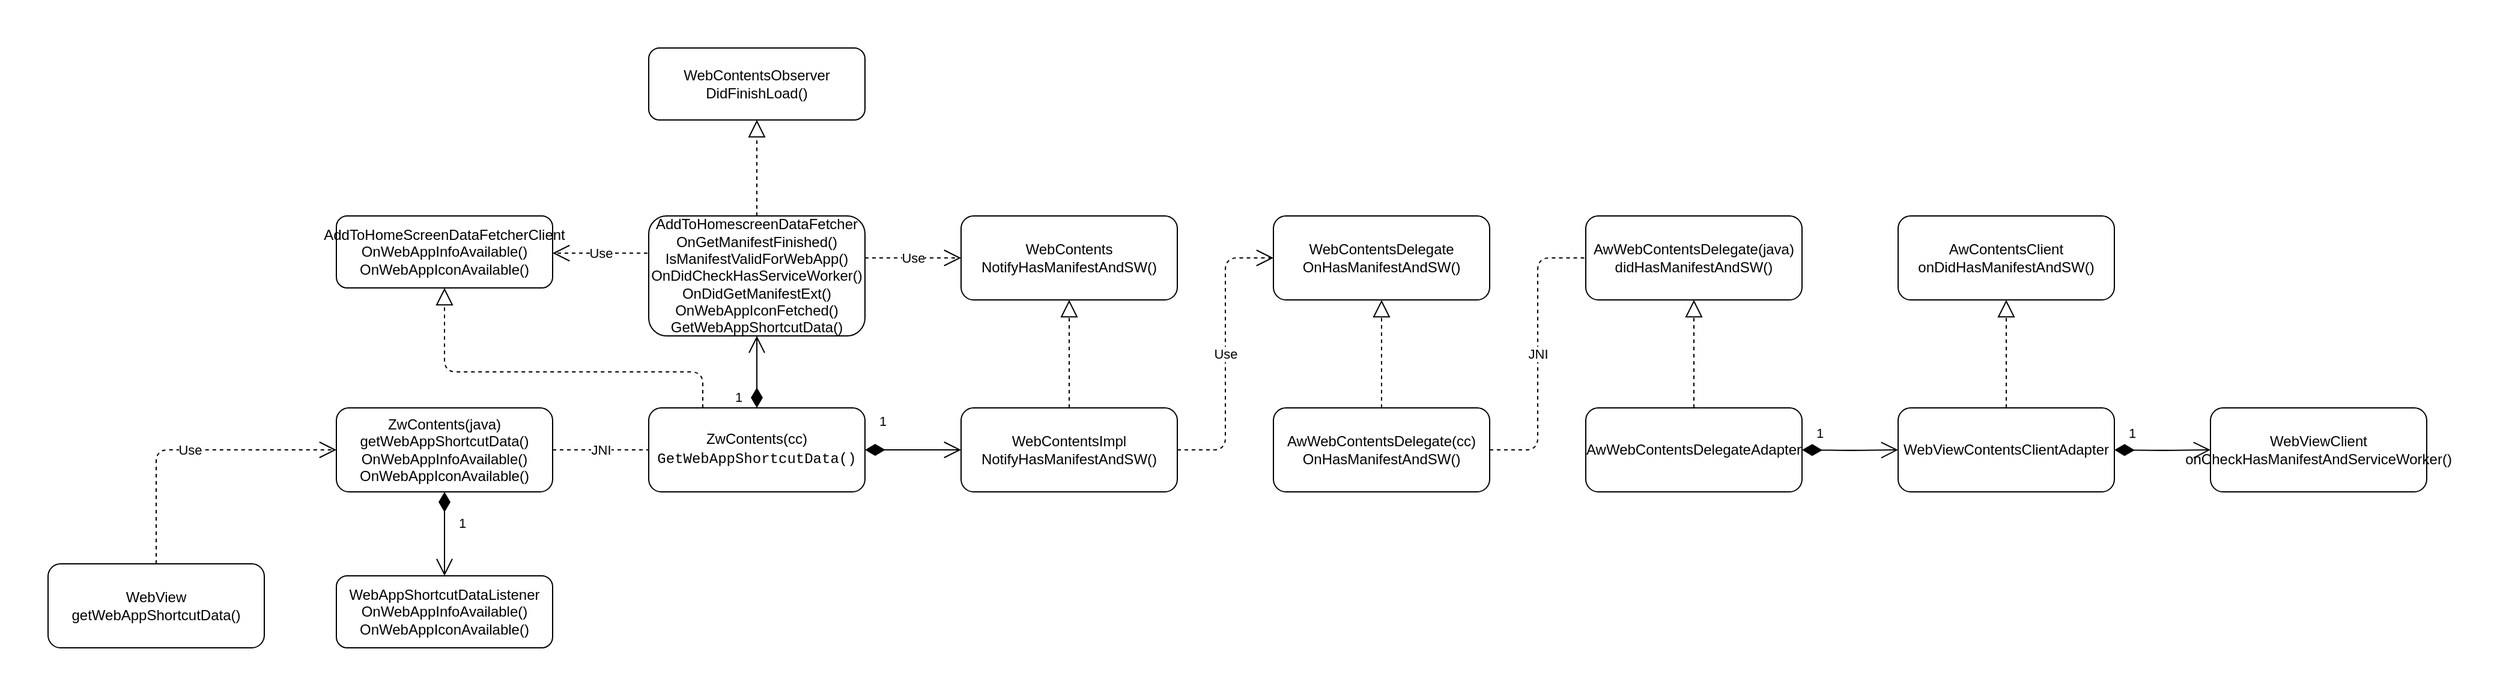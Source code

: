 <mxfile version="13.9.9" type="device" pages="2"><diagram id="fWgQvy2AXTeoK2Y2a58n" name="第 1 页"><mxGraphModel dx="1773" dy="636" grid="1" gridSize="10" guides="1" tooltips="1" connect="1" arrows="1" fold="1" page="1" pageScale="1" pageWidth="827" pageHeight="1169" background="#ffffff" math="0" shadow="0"><root><mxCell id="0"/><mxCell id="1" parent="0"/><mxCell id="uhXIe-MwnHITnV6KY4qM-37" value="" style="html=1;strokeColor=none;" vertex="1" parent="1"><mxGeometry x="-180" y="20" width="2080" height="580" as="geometry"/></mxCell><mxCell id="uhXIe-MwnHITnV6KY4qM-1" value="ZwContents(cc)&lt;br&gt;&lt;div style=&quot;font-family: &amp;#34;menlo&amp;#34; , &amp;#34;monaco&amp;#34; , &amp;#34;courier new&amp;#34; , monospace ; line-height: 18px&quot;&gt;GetWebAppShortcutData()&lt;/div&gt;" style="rounded=1;whiteSpace=wrap;html=1;" vertex="1" parent="1"><mxGeometry x="360" y="360" width="180" height="70" as="geometry"/></mxCell><mxCell id="uhXIe-MwnHITnV6KY4qM-2" value="AddToHomescreenDataFetcher&lt;br&gt;OnGetManifestFinished()&lt;br&gt;IsManifestValidForWebApp()&lt;br&gt;OnDidCheckHasServiceWorker()&lt;br&gt;OnDidGetManifestExt()&lt;br&gt;OnWebAppIconFetched()&lt;br&gt;GetWebAppShortcutData()" style="rounded=1;whiteSpace=wrap;html=1;" vertex="1" parent="1"><mxGeometry x="360" y="200" width="180" height="100" as="geometry"/></mxCell><mxCell id="uhXIe-MwnHITnV6KY4qM-3" value="WebContentsObserver&lt;br&gt;DidFinishLoad()" style="rounded=1;whiteSpace=wrap;html=1;" vertex="1" parent="1"><mxGeometry x="360" y="60" width="180" height="60" as="geometry"/></mxCell><mxCell id="uhXIe-MwnHITnV6KY4qM-4" value="AddToHomeScreenDataFetcherClient&lt;br&gt;OnWebAppInfoAvailable()&lt;br&gt;OnWebAppIconAvailable()" style="rounded=1;whiteSpace=wrap;html=1;" vertex="1" parent="1"><mxGeometry x="100" y="200" width="180" height="60" as="geometry"/></mxCell><mxCell id="uhXIe-MwnHITnV6KY4qM-5" value="ZwContents(java)&lt;br&gt;getWebAppShortcutData()&lt;br&gt;OnWebAppInfoAvailable()&lt;br&gt;OnWebAppIconAvailable()" style="rounded=1;whiteSpace=wrap;html=1;" vertex="1" parent="1"><mxGeometry x="100" y="360" width="180" height="70" as="geometry"/></mxCell><mxCell id="uhXIe-MwnHITnV6KY4qM-6" value="WebAppShortcutDataListener&lt;br&gt;OnWebAppInfoAvailable()&lt;br&gt;OnWebAppIconAvailable()" style="rounded=1;whiteSpace=wrap;html=1;" vertex="1" parent="1"><mxGeometry x="100" y="500" width="180" height="60" as="geometry"/></mxCell><mxCell id="uhXIe-MwnHITnV6KY4qM-7" value="" style="endArrow=block;dashed=1;endFill=0;endSize=12;html=1;entryX=0.5;entryY=1;entryDx=0;entryDy=0;" edge="1" parent="1" source="uhXIe-MwnHITnV6KY4qM-2" target="uhXIe-MwnHITnV6KY4qM-3"><mxGeometry width="160" relative="1" as="geometry"><mxPoint x="70" y="260" as="sourcePoint"/><mxPoint x="230" y="260" as="targetPoint"/></mxGeometry></mxCell><mxCell id="uhXIe-MwnHITnV6KY4qM-8" value="WebContents&lt;br&gt;NotifyHasManifestAndSW()" style="rounded=1;whiteSpace=wrap;html=1;" vertex="1" parent="1"><mxGeometry x="620" y="200" width="180" height="70" as="geometry"/></mxCell><mxCell id="uhXIe-MwnHITnV6KY4qM-9" value="WebContentsImpl&lt;br&gt;NotifyHasManifestAndSW()" style="rounded=1;whiteSpace=wrap;html=1;" vertex="1" parent="1"><mxGeometry x="620" y="360" width="180" height="70" as="geometry"/></mxCell><mxCell id="uhXIe-MwnHITnV6KY4qM-10" value="WebContentsDelegate&lt;br&gt;OnHasManifestAndSW()" style="rounded=1;whiteSpace=wrap;html=1;" vertex="1" parent="1"><mxGeometry x="880" y="200" width="180" height="70" as="geometry"/></mxCell><mxCell id="uhXIe-MwnHITnV6KY4qM-11" value="" style="endArrow=block;dashed=1;endFill=0;endSize=12;html=1;entryX=0.5;entryY=1;entryDx=0;entryDy=0;exitX=0.25;exitY=0;exitDx=0;exitDy=0;" edge="1" parent="1" source="uhXIe-MwnHITnV6KY4qM-1" target="uhXIe-MwnHITnV6KY4qM-4"><mxGeometry width="160" relative="1" as="geometry"><mxPoint x="440" y="410" as="sourcePoint"/><mxPoint x="570" y="280" as="targetPoint"/><Array as="points"><mxPoint x="405" y="330"/><mxPoint x="190" y="330"/></Array></mxGeometry></mxCell><mxCell id="uhXIe-MwnHITnV6KY4qM-12" value="AwWebContentsDelegate(cc)&lt;br&gt;OnHasManifestAndSW()" style="rounded=1;whiteSpace=wrap;html=1;" vertex="1" parent="1"><mxGeometry x="880" y="360" width="180" height="70" as="geometry"/></mxCell><mxCell id="uhXIe-MwnHITnV6KY4qM-13" value="AwWebContentsDelegate(java)&lt;br&gt;didHasManifestAndSW()" style="rounded=1;whiteSpace=wrap;html=1;" vertex="1" parent="1"><mxGeometry x="1140" y="200" width="180" height="70" as="geometry"/></mxCell><mxCell id="uhXIe-MwnHITnV6KY4qM-14" value="WebViewContentsClientAdapter" style="rounded=1;whiteSpace=wrap;html=1;" vertex="1" parent="1"><mxGeometry x="1400" y="360" width="180" height="70" as="geometry"/></mxCell><mxCell id="uhXIe-MwnHITnV6KY4qM-16" value="WebViewClient&lt;br&gt;onCheckHasManifestAndServiceWorker()" style="rounded=1;whiteSpace=wrap;html=1;" vertex="1" parent="1"><mxGeometry x="1660" y="360" width="180" height="70" as="geometry"/></mxCell><mxCell id="uhXIe-MwnHITnV6KY4qM-17" value="1" style="endArrow=open;html=1;endSize=12;startArrow=diamondThin;startSize=14;startFill=1;edgeStyle=orthogonalEdgeStyle;align=left;verticalAlign=bottom;exitX=0.5;exitY=0;exitDx=0;exitDy=0;entryX=0.5;entryY=1;entryDx=0;entryDy=0;" edge="1" parent="1" source="uhXIe-MwnHITnV6KY4qM-1" target="uhXIe-MwnHITnV6KY4qM-2"><mxGeometry x="-1" y="20" relative="1" as="geometry"><mxPoint x="410" y="380" as="sourcePoint"/><mxPoint x="550" y="350" as="targetPoint"/><mxPoint as="offset"/></mxGeometry></mxCell><mxCell id="uhXIe-MwnHITnV6KY4qM-18" value="1" style="endArrow=open;html=1;endSize=12;startArrow=diamondThin;startSize=14;startFill=1;edgeStyle=orthogonalEdgeStyle;align=left;verticalAlign=bottom;exitX=0.5;exitY=1;exitDx=0;exitDy=0;entryX=0.5;entryY=0;entryDx=0;entryDy=0;" edge="1" parent="1" source="uhXIe-MwnHITnV6KY4qM-5" target="uhXIe-MwnHITnV6KY4qM-6"><mxGeometry y="10" relative="1" as="geometry"><mxPoint x="70" y="280" as="sourcePoint"/><mxPoint x="230" y="280" as="targetPoint"/><mxPoint as="offset"/></mxGeometry></mxCell><mxCell id="uhXIe-MwnHITnV6KY4qM-19" value="WebView&lt;br&gt;getWebAppShortcutData()" style="rounded=1;whiteSpace=wrap;html=1;" vertex="1" parent="1"><mxGeometry x="-140" y="490" width="180" height="70" as="geometry"/></mxCell><mxCell id="uhXIe-MwnHITnV6KY4qM-20" value="AwWebContentsDelegateAdapter&lt;br&gt;" style="rounded=1;whiteSpace=wrap;html=1;" vertex="1" parent="1"><mxGeometry x="1140" y="360" width="180" height="70" as="geometry"/></mxCell><mxCell id="uhXIe-MwnHITnV6KY4qM-21" value="AwContentsClient&lt;br&gt;onDidHasManifestAndSW()" style="rounded=1;whiteSpace=wrap;html=1;" vertex="1" parent="1"><mxGeometry x="1400" y="200" width="180" height="70" as="geometry"/></mxCell><mxCell id="uhXIe-MwnHITnV6KY4qM-23" value="" style="endArrow=block;dashed=1;endFill=0;endSize=12;html=1;entryX=0.5;entryY=1;entryDx=0;entryDy=0;exitX=0.5;exitY=0;exitDx=0;exitDy=0;" edge="1" parent="1" source="uhXIe-MwnHITnV6KY4qM-9" target="uhXIe-MwnHITnV6KY4qM-8"><mxGeometry width="160" relative="1" as="geometry"><mxPoint x="640" y="350" as="sourcePoint"/><mxPoint x="800" y="350" as="targetPoint"/></mxGeometry></mxCell><mxCell id="uhXIe-MwnHITnV6KY4qM-24" value="" style="endArrow=block;dashed=1;endFill=0;endSize=12;html=1;entryX=0.5;entryY=1;entryDx=0;entryDy=0;exitX=0.5;exitY=0;exitDx=0;exitDy=0;" edge="1" parent="1" source="uhXIe-MwnHITnV6KY4qM-12" target="uhXIe-MwnHITnV6KY4qM-10"><mxGeometry width="160" relative="1" as="geometry"><mxPoint x="770" y="350" as="sourcePoint"/><mxPoint x="930" y="350" as="targetPoint"/></mxGeometry></mxCell><mxCell id="uhXIe-MwnHITnV6KY4qM-26" value="Use" style="endArrow=open;endSize=12;dashed=1;html=1;entryX=0;entryY=0.5;entryDx=0;entryDy=0;exitX=1;exitY=0.5;exitDx=0;exitDy=0;" edge="1" parent="1" source="uhXIe-MwnHITnV6KY4qM-9" target="uhXIe-MwnHITnV6KY4qM-10"><mxGeometry width="160" relative="1" as="geometry"><mxPoint x="670" y="410" as="sourcePoint"/><mxPoint x="830" y="410" as="targetPoint"/><Array as="points"><mxPoint x="840" y="395"/><mxPoint x="840" y="235"/></Array></mxGeometry></mxCell><mxCell id="uhXIe-MwnHITnV6KY4qM-27" value="1" style="endArrow=open;html=1;endSize=12;startArrow=diamondThin;startSize=14;startFill=1;edgeStyle=orthogonalEdgeStyle;align=left;verticalAlign=bottom;exitX=1;exitY=0.5;exitDx=0;exitDy=0;entryX=0;entryY=0.5;entryDx=0;entryDy=0;" edge="1" parent="1" source="uhXIe-MwnHITnV6KY4qM-1" target="uhXIe-MwnHITnV6KY4qM-9"><mxGeometry x="-0.75" y="15" relative="1" as="geometry"><mxPoint x="460" y="370" as="sourcePoint"/><mxPoint x="460" y="300" as="targetPoint"/><mxPoint as="offset"/></mxGeometry></mxCell><mxCell id="uhXIe-MwnHITnV6KY4qM-28" value="JNI" style="endArrow=none;dashed=1;html=1;exitX=1;exitY=0.5;exitDx=0;exitDy=0;entryX=0;entryY=0.5;entryDx=0;entryDy=0;" edge="1" parent="1" source="uhXIe-MwnHITnV6KY4qM-5" target="uhXIe-MwnHITnV6KY4qM-1"><mxGeometry width="50" height="50" relative="1" as="geometry"><mxPoint x="470" y="540" as="sourcePoint"/><mxPoint x="520" y="490" as="targetPoint"/></mxGeometry></mxCell><mxCell id="uhXIe-MwnHITnV6KY4qM-29" value="JNI" style="endArrow=none;dashed=1;html=1;exitX=1;exitY=0.5;exitDx=0;exitDy=0;entryX=0;entryY=0.5;entryDx=0;entryDy=0;" edge="1" parent="1" source="uhXIe-MwnHITnV6KY4qM-12" target="uhXIe-MwnHITnV6KY4qM-13"><mxGeometry width="50" height="50" relative="1" as="geometry"><mxPoint x="1170" y="500" as="sourcePoint"/><mxPoint x="1140" y="395" as="targetPoint"/><Array as="points"><mxPoint x="1100" y="395"/><mxPoint x="1100" y="235"/></Array></mxGeometry></mxCell><mxCell id="uhXIe-MwnHITnV6KY4qM-30" value="" style="endArrow=block;dashed=1;endFill=0;endSize=12;html=1;entryX=0.5;entryY=1;entryDx=0;entryDy=0;exitX=0.5;exitY=0;exitDx=0;exitDy=0;" edge="1" parent="1" source="uhXIe-MwnHITnV6KY4qM-20" target="uhXIe-MwnHITnV6KY4qM-13"><mxGeometry width="160" relative="1" as="geometry"><mxPoint x="1050" y="470" as="sourcePoint"/><mxPoint x="1210" y="470" as="targetPoint"/></mxGeometry></mxCell><mxCell id="uhXIe-MwnHITnV6KY4qM-31" value="" style="endArrow=block;dashed=1;endFill=0;endSize=12;html=1;entryX=0.5;entryY=1;entryDx=0;entryDy=0;exitX=0.5;exitY=0;exitDx=0;exitDy=0;" edge="1" parent="1" source="uhXIe-MwnHITnV6KY4qM-14" target="uhXIe-MwnHITnV6KY4qM-21"><mxGeometry width="160" relative="1" as="geometry"><mxPoint x="1240" y="370" as="sourcePoint"/><mxPoint x="1240" y="280" as="targetPoint"/></mxGeometry></mxCell><mxCell id="uhXIe-MwnHITnV6KY4qM-32" value="1" style="endArrow=open;html=1;endSize=12;startArrow=diamondThin;startSize=14;startFill=1;edgeStyle=orthogonalEdgeStyle;align=left;verticalAlign=bottom;entryX=0;entryY=0.5;entryDx=0;entryDy=0;" edge="1" parent="1" target="uhXIe-MwnHITnV6KY4qM-14"><mxGeometry x="-0.75" y="5" relative="1" as="geometry"><mxPoint x="1320" y="395" as="sourcePoint"/><mxPoint x="1360" y="470" as="targetPoint"/><mxPoint as="offset"/></mxGeometry></mxCell><mxCell id="uhXIe-MwnHITnV6KY4qM-33" value="1" style="endArrow=open;html=1;endSize=12;startArrow=diamondThin;startSize=14;startFill=1;edgeStyle=orthogonalEdgeStyle;align=left;verticalAlign=bottom;" edge="1" parent="1" target="uhXIe-MwnHITnV6KY4qM-16"><mxGeometry x="-0.75" y="5" relative="1" as="geometry"><mxPoint x="1580" y="395" as="sourcePoint"/><mxPoint x="1410" y="405" as="targetPoint"/><mxPoint as="offset"/></mxGeometry></mxCell><mxCell id="uhXIe-MwnHITnV6KY4qM-34" value="Use" style="endArrow=open;endSize=12;dashed=1;html=1;exitX=0.5;exitY=0;exitDx=0;exitDy=0;entryX=0;entryY=0.5;entryDx=0;entryDy=0;" edge="1" parent="1" source="uhXIe-MwnHITnV6KY4qM-19" target="uhXIe-MwnHITnV6KY4qM-5"><mxGeometry width="160" relative="1" as="geometry"><mxPoint x="130" y="300" as="sourcePoint"/><mxPoint x="290" y="300" as="targetPoint"/><Array as="points"><mxPoint x="-50" y="395"/></Array></mxGeometry></mxCell><mxCell id="uhXIe-MwnHITnV6KY4qM-36" value="Use" style="endArrow=open;endSize=12;dashed=1;html=1;entryX=1;entryY=0.5;entryDx=0;entryDy=0;" edge="1" parent="1"><mxGeometry width="160" relative="1" as="geometry"><mxPoint x="359" y="231" as="sourcePoint"/><mxPoint x="280" y="231" as="targetPoint"/></mxGeometry></mxCell><mxCell id="uhXIe-MwnHITnV6KY4qM-38" value="Use" style="endArrow=open;endSize=12;dashed=1;html=1;entryX=0;entryY=0.5;entryDx=0;entryDy=0;" edge="1" parent="1" target="uhXIe-MwnHITnV6KY4qM-8"><mxGeometry width="160" relative="1" as="geometry"><mxPoint x="540" y="235" as="sourcePoint"/><mxPoint x="290" y="241" as="targetPoint"/></mxGeometry></mxCell></root></mxGraphModel></diagram><diagram id="ze0kkBYceiAfKvkwiP-P" name="第 2 页"><mxGraphModel dx="1351" dy="909" grid="1" gridSize="10" guides="1" tooltips="1" connect="1" arrows="1" fold="1" page="1" pageScale="1" pageWidth="827" pageHeight="1169" math="0" shadow="0"><root><mxCell id="nFYM_wLgqCRTKbs48YKQ-0"/><mxCell id="nFYM_wLgqCRTKbs48YKQ-1" parent="nFYM_wLgqCRTKbs48YKQ-0"/><mxCell id="5oLZfcJ4opVINlLqWz86-1" value="" style="html=1;strokeColor=none;" vertex="1" parent="nFYM_wLgqCRTKbs48YKQ-1"><mxGeometry x="320" y="30" width="1300" height="410" as="geometry"/></mxCell><mxCell id="nFYM_wLgqCRTKbs48YKQ-3" value="ZwContents(cc)&lt;br&gt;&lt;div style=&quot;font-family: &amp;#34;menlo&amp;#34; , &amp;#34;monaco&amp;#34; , &amp;#34;courier new&amp;#34; , monospace ; line-height: 18px&quot;&gt;GetWebAppShortcutData()&lt;/div&gt;" style="rounded=1;whiteSpace=wrap;html=1;" vertex="1" parent="nFYM_wLgqCRTKbs48YKQ-1"><mxGeometry x="620" y="200" width="180" height="70" as="geometry"/></mxCell><mxCell id="nFYM_wLgqCRTKbs48YKQ-4" value="AddToHomescreenDataFetcher&lt;br&gt;OnGetManifestFinished()&lt;br&gt;IsManifestValidForWebApp()&lt;br&gt;OnDidCheckHasServiceWorker()&lt;br&gt;OnDidGetManifestExt()&lt;br&gt;OnWebAppIconFetched()&lt;br&gt;GetWebAppShortcutData()" style="rounded=1;whiteSpace=wrap;html=1;" vertex="1" parent="nFYM_wLgqCRTKbs48YKQ-1"><mxGeometry x="360" y="200" width="180" height="100" as="geometry"/></mxCell><mxCell id="nFYM_wLgqCRTKbs48YKQ-5" value="WebContentsObserver&lt;br&gt;DidFinishLoad()" style="rounded=1;whiteSpace=wrap;html=1;" vertex="1" parent="nFYM_wLgqCRTKbs48YKQ-1"><mxGeometry x="360" y="60" width="180" height="60" as="geometry"/></mxCell><mxCell id="nFYM_wLgqCRTKbs48YKQ-6" value="AddToHomeScreenDataFetcherClient&lt;br&gt;OnWebAppInfoAvailable()&lt;br&gt;OnWebAppIconAvailable()&lt;br&gt;NotifyHasManifestAndSW()" style="rounded=1;whiteSpace=wrap;html=1;" vertex="1" parent="nFYM_wLgqCRTKbs48YKQ-1"><mxGeometry x="620" y="60" width="180" height="60" as="geometry"/></mxCell><mxCell id="nFYM_wLgqCRTKbs48YKQ-7" value="ZwContents(java)&lt;br&gt;getWebAppShortcutData()&lt;br&gt;OnWebAppInfoAvailable()&lt;br&gt;OnWebAppIconAvailable()&lt;br&gt;NotifyHasManifestAndSW()" style="rounded=1;whiteSpace=wrap;html=1;" vertex="1" parent="nFYM_wLgqCRTKbs48YKQ-1"><mxGeometry x="880" y="200" width="180" height="70" as="geometry"/></mxCell><mxCell id="nFYM_wLgqCRTKbs48YKQ-9" value="" style="endArrow=block;dashed=1;endFill=0;endSize=12;html=1;entryX=0.5;entryY=1;entryDx=0;entryDy=0;" edge="1" parent="nFYM_wLgqCRTKbs48YKQ-1" source="nFYM_wLgqCRTKbs48YKQ-4" target="nFYM_wLgqCRTKbs48YKQ-5"><mxGeometry width="160" relative="1" as="geometry"><mxPoint x="70" y="260" as="sourcePoint"/><mxPoint x="230" y="260" as="targetPoint"/></mxGeometry></mxCell><mxCell id="nFYM_wLgqCRTKbs48YKQ-16" value="WebViewContentsClientAdapter" style="rounded=1;whiteSpace=wrap;html=1;" vertex="1" parent="nFYM_wLgqCRTKbs48YKQ-1"><mxGeometry x="1140" y="200" width="180" height="70" as="geometry"/></mxCell><mxCell id="nFYM_wLgqCRTKbs48YKQ-17" value="WebViewClient&lt;br&gt;onCheckHasManifestAndServiceWorker()" style="rounded=1;whiteSpace=wrap;html=1;" vertex="1" parent="nFYM_wLgqCRTKbs48YKQ-1"><mxGeometry x="1400" y="200" width="180" height="70" as="geometry"/></mxCell><mxCell id="nFYM_wLgqCRTKbs48YKQ-20" value="WebView&lt;br&gt;getWebAppShortcutData()" style="rounded=1;whiteSpace=wrap;html=1;" vertex="1" parent="nFYM_wLgqCRTKbs48YKQ-1"><mxGeometry x="620" y="340" width="180" height="70" as="geometry"/></mxCell><mxCell id="nFYM_wLgqCRTKbs48YKQ-22" value="ZwContentsClient&lt;br&gt;onDidHasManifestAndSW()" style="rounded=1;whiteSpace=wrap;html=1;" vertex="1" parent="nFYM_wLgqCRTKbs48YKQ-1"><mxGeometry x="1140" y="60" width="180" height="60" as="geometry"/></mxCell><mxCell id="nFYM_wLgqCRTKbs48YKQ-30" value="" style="endArrow=block;dashed=1;endFill=0;endSize=12;html=1;entryX=0.5;entryY=1;entryDx=0;entryDy=0;exitX=0.5;exitY=0;exitDx=0;exitDy=0;" edge="1" parent="nFYM_wLgqCRTKbs48YKQ-1" source="nFYM_wLgqCRTKbs48YKQ-16" target="nFYM_wLgqCRTKbs48YKQ-22"><mxGeometry width="160" relative="1" as="geometry"><mxPoint x="980" y="210" as="sourcePoint"/><mxPoint x="980" y="120" as="targetPoint"/></mxGeometry></mxCell><mxCell id="nFYM_wLgqCRTKbs48YKQ-32" value="1" style="endArrow=open;html=1;endSize=12;startArrow=diamondThin;startSize=14;startFill=1;edgeStyle=orthogonalEdgeStyle;align=left;verticalAlign=bottom;" edge="1" parent="nFYM_wLgqCRTKbs48YKQ-1" target="nFYM_wLgqCRTKbs48YKQ-17"><mxGeometry x="-0.75" y="5" relative="1" as="geometry"><mxPoint x="1320" y="235" as="sourcePoint"/><mxPoint x="1150" y="245" as="targetPoint"/><mxPoint as="offset"/></mxGeometry></mxCell><mxCell id="nFYM_wLgqCRTKbs48YKQ-36" value="" style="endArrow=block;dashed=1;endFill=0;endSize=12;html=1;entryX=0.5;entryY=1;entryDx=0;entryDy=0;exitX=0.5;exitY=0;exitDx=0;exitDy=0;" edge="1" parent="nFYM_wLgqCRTKbs48YKQ-1" source="nFYM_wLgqCRTKbs48YKQ-3" target="nFYM_wLgqCRTKbs48YKQ-6"><mxGeometry width="160" relative="1" as="geometry"><mxPoint x="480" y="210" as="sourcePoint"/><mxPoint x="480" y="130" as="targetPoint"/></mxGeometry></mxCell><mxCell id="nFYM_wLgqCRTKbs48YKQ-37" value="1" style="endArrow=open;html=1;endSize=12;startArrow=diamondThin;startSize=14;startFill=1;edgeStyle=orthogonalEdgeStyle;align=left;verticalAlign=bottom;exitX=0;exitY=0.5;exitDx=0;exitDy=0;entryX=0.994;entryY=0.35;entryDx=0;entryDy=0;entryPerimeter=0;" edge="1" parent="nFYM_wLgqCRTKbs48YKQ-1" source="nFYM_wLgqCRTKbs48YKQ-3" target="nFYM_wLgqCRTKbs48YKQ-4"><mxGeometry x="-0.507" y="-15" relative="1" as="geometry"><mxPoint x="470" y="260" as="sourcePoint"/><mxPoint x="630" y="260" as="targetPoint"/><mxPoint as="offset"/></mxGeometry></mxCell><mxCell id="nFYM_wLgqCRTKbs48YKQ-38" value="WebAppShortcutDataListener&lt;br&gt;OnWebAppInfoAvailable()&lt;br&gt;OnWebAppIconAvailable()" style="rounded=1;whiteSpace=wrap;html=1;" vertex="1" parent="nFYM_wLgqCRTKbs48YKQ-1"><mxGeometry x="880" y="60" width="180" height="60" as="geometry"/></mxCell><mxCell id="nFYM_wLgqCRTKbs48YKQ-41" value="1" style="endArrow=open;html=1;endSize=12;startArrow=diamondThin;startSize=14;startFill=1;edgeStyle=orthogonalEdgeStyle;align=left;verticalAlign=bottom;entryX=0.5;entryY=1;entryDx=0;entryDy=0;" edge="1" parent="nFYM_wLgqCRTKbs48YKQ-1" target="nFYM_wLgqCRTKbs48YKQ-38"><mxGeometry x="-0.75" y="20" relative="1" as="geometry"><mxPoint x="970" y="200" as="sourcePoint"/><mxPoint x="930" y="440" as="targetPoint"/><mxPoint as="offset"/></mxGeometry></mxCell><mxCell id="nFYM_wLgqCRTKbs48YKQ-42" value="1" style="endArrow=open;html=1;endSize=12;startArrow=diamondThin;startSize=14;startFill=1;edgeStyle=orthogonalEdgeStyle;align=left;verticalAlign=bottom;exitX=1;exitY=0.5;exitDx=0;exitDy=0;entryX=0;entryY=0.5;entryDx=0;entryDy=0;" edge="1" parent="nFYM_wLgqCRTKbs48YKQ-1" source="nFYM_wLgqCRTKbs48YKQ-7" target="nFYM_wLgqCRTKbs48YKQ-16"><mxGeometry x="-1" y="3" relative="1" as="geometry"><mxPoint x="990" y="260" as="sourcePoint"/><mxPoint x="1150" y="260" as="targetPoint"/></mxGeometry></mxCell><mxCell id="nFYM_wLgqCRTKbs48YKQ-43" value="JNI" style="endArrow=none;dashed=1;html=1;dashPattern=1 3;strokeWidth=2;entryX=0;entryY=0.5;entryDx=0;entryDy=0;exitX=1;exitY=0.5;exitDx=0;exitDy=0;" edge="1" parent="nFYM_wLgqCRTKbs48YKQ-1" source="nFYM_wLgqCRTKbs48YKQ-3" target="nFYM_wLgqCRTKbs48YKQ-7"><mxGeometry width="50" height="50" relative="1" as="geometry"><mxPoint x="770" y="340" as="sourcePoint"/><mxPoint x="820" y="290" as="targetPoint"/></mxGeometry></mxCell><mxCell id="5oLZfcJ4opVINlLqWz86-0" value="Use" style="endArrow=open;endSize=12;dashed=1;html=1;entryX=0.5;entryY=1;entryDx=0;entryDy=0;exitX=0.5;exitY=0;exitDx=0;exitDy=0;" edge="1" parent="nFYM_wLgqCRTKbs48YKQ-1" source="nFYM_wLgqCRTKbs48YKQ-20" target="nFYM_wLgqCRTKbs48YKQ-3"><mxGeometry width="160" relative="1" as="geometry"><mxPoint x="740" y="340" as="sourcePoint"/><mxPoint x="900" y="340" as="targetPoint"/></mxGeometry></mxCell></root></mxGraphModel></diagram></mxfile>